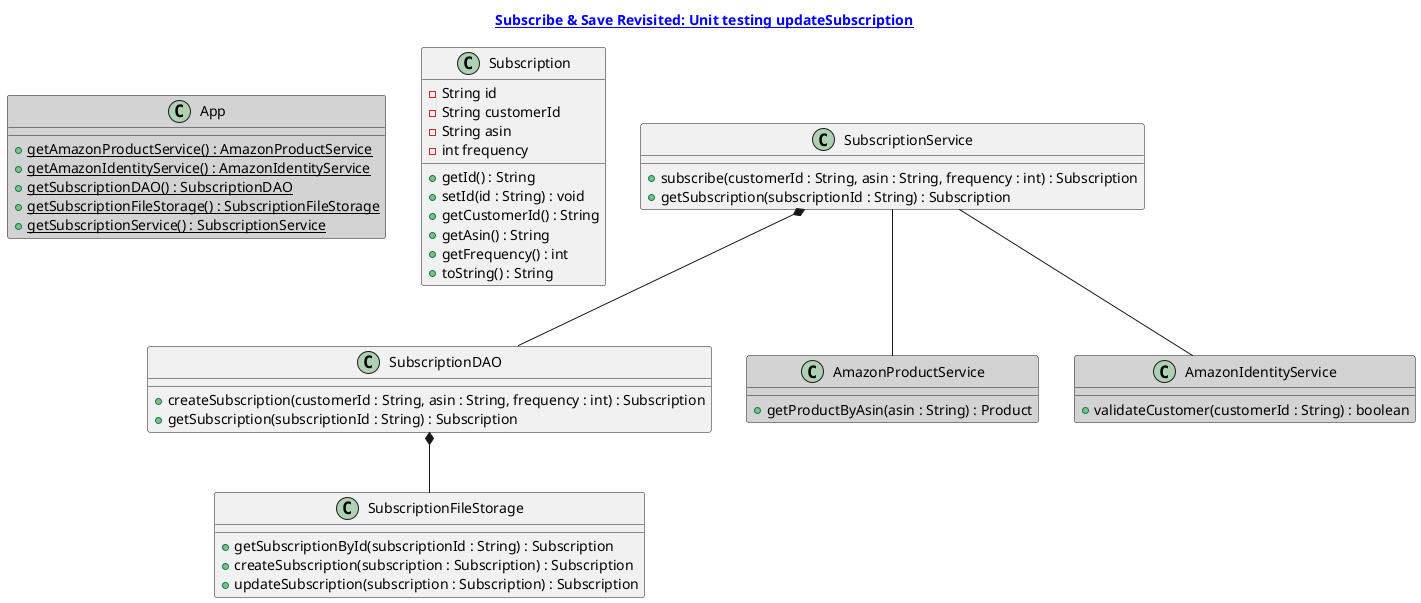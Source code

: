 @startuml
title [[https://tiny.amazon.com/5y9djn0o/SNSRevisited Subscribe & Save Revisited: Unit testing updateSubscription]]
class App #lightgrey {
    + {static} getAmazonProductService() : AmazonProductService
    + {static} getAmazonIdentityService() : AmazonIdentityService
    + {static} getSubscriptionDAO() : SubscriptionDAO
    + {static} getSubscriptionFileStorage() : SubscriptionFileStorage
    + {static} getSubscriptionService() : SubscriptionService
}

class Subscription {
    -String id
    -String customerId
    -String asin
    -int frequency
    +getId() : String
    +setId(id : String) : void
    +getCustomerId() : String
    +getAsin() : String
    +getFrequency() : int
    +toString() : String
}

class SubscriptionService {
    +subscribe(customerId : String, asin : String, frequency : int) : Subscription
    +getSubscription(subscriptionId : String) : Subscription
}

class SubscriptionDAO {
    +createSubscription(customerId : String, asin : String, frequency : int) : Subscription
    +getSubscription(subscriptionId : String) : Subscription
}

class SubscriptionFileStorage {
    +getSubscriptionById(subscriptionId : String) : Subscription
    +createSubscription(subscription : Subscription) : Subscription
    +updateSubscription(subscription : Subscription) : Subscription
}

class AmazonProductService #lightgrey{
    +getProductByAsin(asin : String) : Product
}

class AmazonIdentityService #lightgrey{
    +validateCustomer(customerId : String) : boolean
}

'Relationships
SubscriptionService *-- SubscriptionDAO
SubscriptionDAO *-- SubscriptionFileStorage
SubscriptionService -- AmazonProductService
SubscriptionService -- AmazonIdentityService
@enduml
